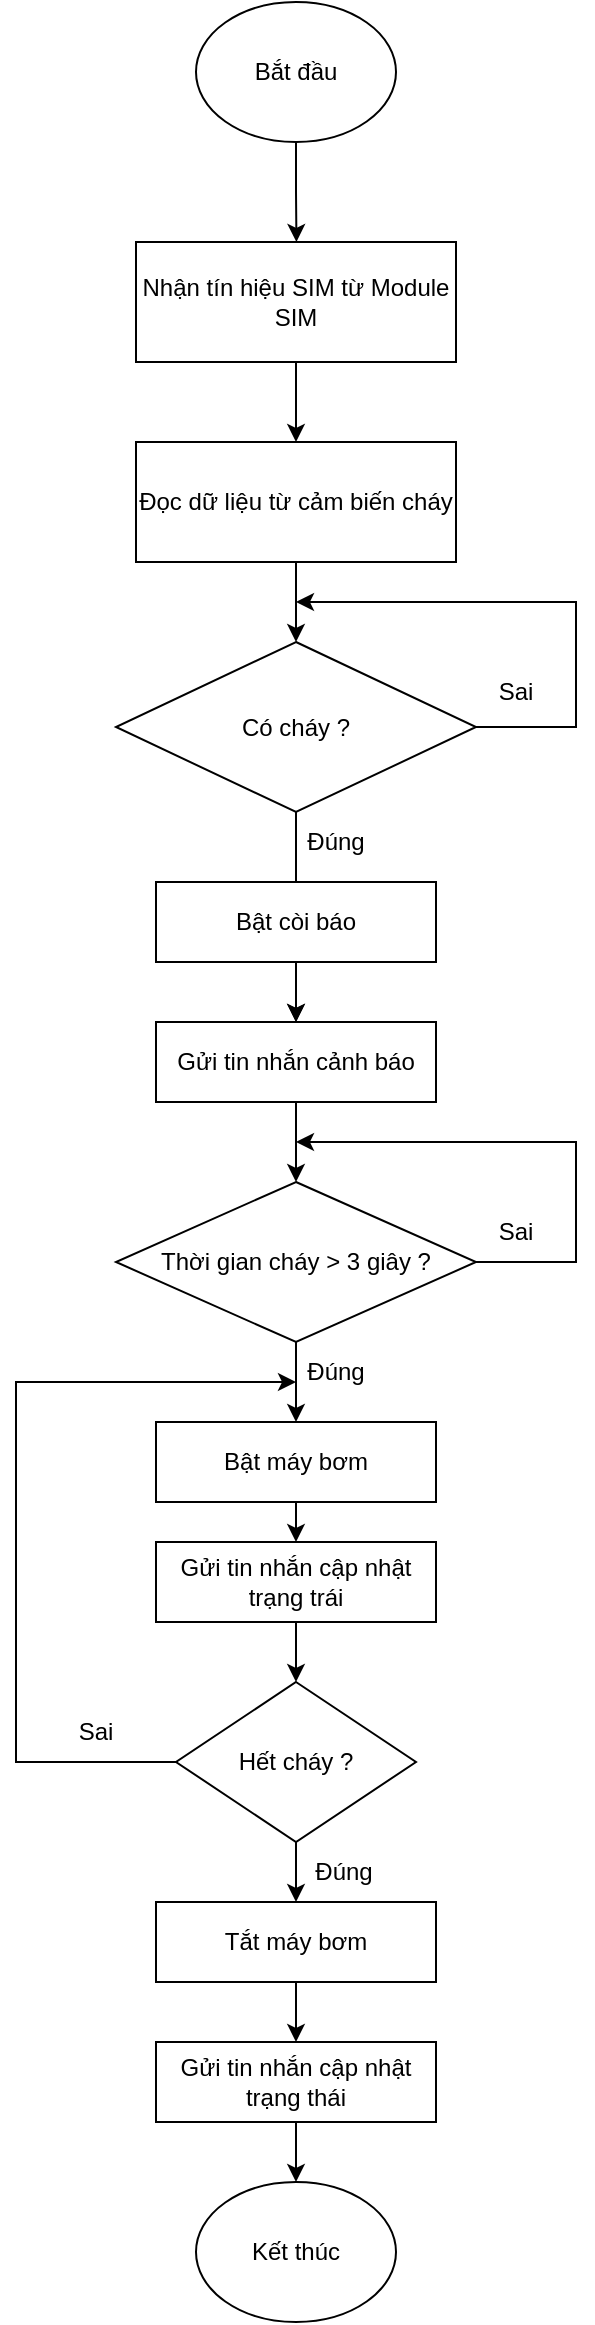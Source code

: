 <mxfile version="24.5.4" type="github">
  <diagram id="C5RBs43oDa-KdzZeNtuy" name="Page-1">
    <mxGraphModel dx="1035" dy="551" grid="1" gridSize="10" guides="1" tooltips="1" connect="1" arrows="1" fold="1" page="1" pageScale="1" pageWidth="827" pageHeight="1169" math="0" shadow="0">
      <root>
        <mxCell id="WIyWlLk6GJQsqaUBKTNV-0" />
        <mxCell id="WIyWlLk6GJQsqaUBKTNV-1" parent="WIyWlLk6GJQsqaUBKTNV-0" />
        <mxCell id="X9NlY2EqK_BSnwDNgWu7-51" style="edgeStyle=orthogonalEdgeStyle;rounded=0;orthogonalLoop=1;jettySize=auto;html=1;exitX=0.5;exitY=1;exitDx=0;exitDy=0;" parent="WIyWlLk6GJQsqaUBKTNV-1" source="X9NlY2EqK_BSnwDNgWu7-1" edge="1">
          <mxGeometry relative="1" as="geometry">
            <mxPoint x="360.222" y="120" as="targetPoint" />
          </mxGeometry>
        </mxCell>
        <mxCell id="X9NlY2EqK_BSnwDNgWu7-1" value="Bắt đầu" style="ellipse;whiteSpace=wrap;html=1;" parent="WIyWlLk6GJQsqaUBKTNV-1" vertex="1">
          <mxGeometry x="310" width="100" height="70" as="geometry" />
        </mxCell>
        <mxCell id="ITiGK6gSrckKvconHX2r-1" value="" style="edgeStyle=orthogonalEdgeStyle;rounded=0;orthogonalLoop=1;jettySize=auto;html=1;" edge="1" parent="WIyWlLk6GJQsqaUBKTNV-1" source="X9NlY2EqK_BSnwDNgWu7-2" target="X9NlY2EqK_BSnwDNgWu7-25">
          <mxGeometry relative="1" as="geometry" />
        </mxCell>
        <mxCell id="X9NlY2EqK_BSnwDNgWu7-2" value="Có cháy ?" style="rhombus;whiteSpace=wrap;html=1;" parent="WIyWlLk6GJQsqaUBKTNV-1" vertex="1">
          <mxGeometry x="270" y="320" width="180" height="85" as="geometry" />
        </mxCell>
        <mxCell id="X9NlY2EqK_BSnwDNgWu7-4" value="Đúng" style="text;html=1;align=center;verticalAlign=middle;whiteSpace=wrap;rounded=0;" parent="WIyWlLk6GJQsqaUBKTNV-1" vertex="1">
          <mxGeometry x="350" y="405" width="60" height="30" as="geometry" />
        </mxCell>
        <mxCell id="X9NlY2EqK_BSnwDNgWu7-6" value="Sai" style="text;html=1;align=center;verticalAlign=middle;whiteSpace=wrap;rounded=0;" parent="WIyWlLk6GJQsqaUBKTNV-1" vertex="1">
          <mxGeometry x="440" y="330" width="60" height="30" as="geometry" />
        </mxCell>
        <mxCell id="X9NlY2EqK_BSnwDNgWu7-56" style="edgeStyle=orthogonalEdgeStyle;rounded=0;orthogonalLoop=1;jettySize=auto;html=1;exitX=0.5;exitY=1;exitDx=0;exitDy=0;entryX=0.5;entryY=0;entryDx=0;entryDy=0;" parent="WIyWlLk6GJQsqaUBKTNV-1" source="X9NlY2EqK_BSnwDNgWu7-7" target="X9NlY2EqK_BSnwDNgWu7-25" edge="1">
          <mxGeometry relative="1" as="geometry" />
        </mxCell>
        <mxCell id="X9NlY2EqK_BSnwDNgWu7-7" value="Bật còi báo" style="rounded=0;whiteSpace=wrap;html=1;" parent="WIyWlLk6GJQsqaUBKTNV-1" vertex="1">
          <mxGeometry x="290" y="440" width="140" height="40" as="geometry" />
        </mxCell>
        <mxCell id="X9NlY2EqK_BSnwDNgWu7-64" style="edgeStyle=orthogonalEdgeStyle;rounded=0;orthogonalLoop=1;jettySize=auto;html=1;exitX=0.5;exitY=1;exitDx=0;exitDy=0;entryX=0.5;entryY=0;entryDx=0;entryDy=0;" parent="WIyWlLk6GJQsqaUBKTNV-1" source="X9NlY2EqK_BSnwDNgWu7-10" target="X9NlY2EqK_BSnwDNgWu7-13" edge="1">
          <mxGeometry relative="1" as="geometry" />
        </mxCell>
        <mxCell id="X9NlY2EqK_BSnwDNgWu7-10" value="Thời gian cháy &amp;gt; 3 giây ?" style="rhombus;whiteSpace=wrap;html=1;" parent="WIyWlLk6GJQsqaUBKTNV-1" vertex="1">
          <mxGeometry x="270" y="590" width="180" height="80" as="geometry" />
        </mxCell>
        <mxCell id="X9NlY2EqK_BSnwDNgWu7-60" style="edgeStyle=orthogonalEdgeStyle;rounded=0;orthogonalLoop=1;jettySize=auto;html=1;exitX=0.5;exitY=1;exitDx=0;exitDy=0;entryX=0.5;entryY=0;entryDx=0;entryDy=0;" parent="WIyWlLk6GJQsqaUBKTNV-1" source="X9NlY2EqK_BSnwDNgWu7-13" target="X9NlY2EqK_BSnwDNgWu7-41" edge="1">
          <mxGeometry relative="1" as="geometry" />
        </mxCell>
        <mxCell id="X9NlY2EqK_BSnwDNgWu7-13" value="Bật máy bơm" style="rounded=0;whiteSpace=wrap;html=1;" parent="WIyWlLk6GJQsqaUBKTNV-1" vertex="1">
          <mxGeometry x="290" y="710" width="140" height="40" as="geometry" />
        </mxCell>
        <mxCell id="X9NlY2EqK_BSnwDNgWu7-17" value="Kết thúc" style="ellipse;whiteSpace=wrap;html=1;" parent="WIyWlLk6GJQsqaUBKTNV-1" vertex="1">
          <mxGeometry x="310" y="1090" width="100" height="70" as="geometry" />
        </mxCell>
        <mxCell id="X9NlY2EqK_BSnwDNgWu7-49" value="" style="edgeStyle=orthogonalEdgeStyle;rounded=0;orthogonalLoop=1;jettySize=auto;html=1;" parent="WIyWlLk6GJQsqaUBKTNV-1" source="X9NlY2EqK_BSnwDNgWu7-18" edge="1">
          <mxGeometry relative="1" as="geometry">
            <mxPoint x="360" y="320" as="targetPoint" />
          </mxGeometry>
        </mxCell>
        <mxCell id="X9NlY2EqK_BSnwDNgWu7-18" value="Đọc dữ liệu từ cảm biến cháy" style="rounded=0;whiteSpace=wrap;html=1;" parent="WIyWlLk6GJQsqaUBKTNV-1" vertex="1">
          <mxGeometry x="280" y="220" width="160" height="60" as="geometry" />
        </mxCell>
        <mxCell id="X9NlY2EqK_BSnwDNgWu7-21" value="Nhận tín hiệu SIM từ Module SIM" style="rounded=0;whiteSpace=wrap;html=1;" parent="WIyWlLk6GJQsqaUBKTNV-1" vertex="1">
          <mxGeometry x="280" y="120" width="160" height="60" as="geometry" />
        </mxCell>
        <mxCell id="X9NlY2EqK_BSnwDNgWu7-23" value="" style="endArrow=classic;html=1;rounded=0;exitX=0.5;exitY=1;exitDx=0;exitDy=0;" parent="WIyWlLk6GJQsqaUBKTNV-1" source="X9NlY2EqK_BSnwDNgWu7-21" edge="1">
          <mxGeometry width="50" height="50" relative="1" as="geometry">
            <mxPoint x="390" y="270" as="sourcePoint" />
            <mxPoint x="360" y="220" as="targetPoint" />
          </mxGeometry>
        </mxCell>
        <mxCell id="X9NlY2EqK_BSnwDNgWu7-25" value="Gửi tin nhắn cảnh báo" style="rounded=0;whiteSpace=wrap;html=1;" parent="WIyWlLk6GJQsqaUBKTNV-1" vertex="1">
          <mxGeometry x="290" y="510" width="140" height="40" as="geometry" />
        </mxCell>
        <mxCell id="X9NlY2EqK_BSnwDNgWu7-28" value="Đúng" style="text;html=1;align=center;verticalAlign=middle;whiteSpace=wrap;rounded=0;" parent="WIyWlLk6GJQsqaUBKTNV-1" vertex="1">
          <mxGeometry x="350" y="670" width="60" height="30" as="geometry" />
        </mxCell>
        <mxCell id="X9NlY2EqK_BSnwDNgWu7-31" value="Sai" style="text;html=1;align=center;verticalAlign=middle;whiteSpace=wrap;rounded=0;" parent="WIyWlLk6GJQsqaUBKTNV-1" vertex="1">
          <mxGeometry x="440" y="600" width="60" height="30" as="geometry" />
        </mxCell>
        <mxCell id="X9NlY2EqK_BSnwDNgWu7-61" style="edgeStyle=orthogonalEdgeStyle;rounded=0;orthogonalLoop=1;jettySize=auto;html=1;exitX=0.5;exitY=1;exitDx=0;exitDy=0;entryX=0.5;entryY=0;entryDx=0;entryDy=0;" parent="WIyWlLk6GJQsqaUBKTNV-1" source="X9NlY2EqK_BSnwDNgWu7-32" target="X9NlY2EqK_BSnwDNgWu7-34" edge="1">
          <mxGeometry relative="1" as="geometry" />
        </mxCell>
        <mxCell id="X9NlY2EqK_BSnwDNgWu7-67" style="edgeStyle=orthogonalEdgeStyle;rounded=0;orthogonalLoop=1;jettySize=auto;html=1;exitX=0;exitY=0.5;exitDx=0;exitDy=0;" parent="WIyWlLk6GJQsqaUBKTNV-1" edge="1">
          <mxGeometry relative="1" as="geometry">
            <mxPoint x="360" y="690" as="targetPoint" />
            <mxPoint x="305.0" y="880" as="sourcePoint" />
            <Array as="points">
              <mxPoint x="220" y="880" />
              <mxPoint x="220" y="690" />
            </Array>
          </mxGeometry>
        </mxCell>
        <mxCell id="X9NlY2EqK_BSnwDNgWu7-32" value="Hết cháy ?" style="rhombus;whiteSpace=wrap;html=1;" parent="WIyWlLk6GJQsqaUBKTNV-1" vertex="1">
          <mxGeometry x="300" y="840" width="120" height="80" as="geometry" />
        </mxCell>
        <mxCell id="X9NlY2EqK_BSnwDNgWu7-68" style="edgeStyle=orthogonalEdgeStyle;rounded=0;orthogonalLoop=1;jettySize=auto;html=1;exitX=0.5;exitY=1;exitDx=0;exitDy=0;entryX=0.5;entryY=0;entryDx=0;entryDy=0;" parent="WIyWlLk6GJQsqaUBKTNV-1" source="X9NlY2EqK_BSnwDNgWu7-34" target="X9NlY2EqK_BSnwDNgWu7-43" edge="1">
          <mxGeometry relative="1" as="geometry" />
        </mxCell>
        <mxCell id="X9NlY2EqK_BSnwDNgWu7-34" value="Tắt máy bơm" style="rounded=0;whiteSpace=wrap;html=1;" parent="WIyWlLk6GJQsqaUBKTNV-1" vertex="1">
          <mxGeometry x="290" y="950" width="140" height="40" as="geometry" />
        </mxCell>
        <mxCell id="X9NlY2EqK_BSnwDNgWu7-36" value="Đúng" style="text;html=1;align=center;verticalAlign=middle;whiteSpace=wrap;rounded=0;" parent="WIyWlLk6GJQsqaUBKTNV-1" vertex="1">
          <mxGeometry x="354" y="920" width="60" height="30" as="geometry" />
        </mxCell>
        <mxCell id="X9NlY2EqK_BSnwDNgWu7-38" value="Sai" style="text;html=1;align=center;verticalAlign=middle;whiteSpace=wrap;rounded=0;" parent="WIyWlLk6GJQsqaUBKTNV-1" vertex="1">
          <mxGeometry x="230" y="850" width="60" height="30" as="geometry" />
        </mxCell>
        <mxCell id="X9NlY2EqK_BSnwDNgWu7-40" value="" style="endArrow=classic;html=1;rounded=0;exitX=0.5;exitY=1;exitDx=0;exitDy=0;" parent="WIyWlLk6GJQsqaUBKTNV-1" source="X9NlY2EqK_BSnwDNgWu7-25" edge="1">
          <mxGeometry width="50" height="50" relative="1" as="geometry">
            <mxPoint x="320" y="760" as="sourcePoint" />
            <mxPoint x="360" y="590" as="targetPoint" />
          </mxGeometry>
        </mxCell>
        <mxCell id="X9NlY2EqK_BSnwDNgWu7-46" style="edgeStyle=orthogonalEdgeStyle;rounded=0;orthogonalLoop=1;jettySize=auto;html=1;exitX=0.5;exitY=1;exitDx=0;exitDy=0;entryX=0.5;entryY=0;entryDx=0;entryDy=0;" parent="WIyWlLk6GJQsqaUBKTNV-1" source="X9NlY2EqK_BSnwDNgWu7-41" target="X9NlY2EqK_BSnwDNgWu7-32" edge="1">
          <mxGeometry relative="1" as="geometry" />
        </mxCell>
        <mxCell id="X9NlY2EqK_BSnwDNgWu7-41" value="Gửi tin nhắn cập nhật trạng trái" style="rounded=0;whiteSpace=wrap;html=1;" parent="WIyWlLk6GJQsqaUBKTNV-1" vertex="1">
          <mxGeometry x="290" y="770" width="140" height="40" as="geometry" />
        </mxCell>
        <mxCell id="X9NlY2EqK_BSnwDNgWu7-70" style="edgeStyle=orthogonalEdgeStyle;rounded=0;orthogonalLoop=1;jettySize=auto;html=1;exitX=0.5;exitY=1;exitDx=0;exitDy=0;entryX=0.5;entryY=0;entryDx=0;entryDy=0;" parent="WIyWlLk6GJQsqaUBKTNV-1" source="X9NlY2EqK_BSnwDNgWu7-43" target="X9NlY2EqK_BSnwDNgWu7-17" edge="1">
          <mxGeometry relative="1" as="geometry" />
        </mxCell>
        <mxCell id="X9NlY2EqK_BSnwDNgWu7-43" value="Gửi tin nhắn cập nhật trạng thái" style="rounded=0;whiteSpace=wrap;html=1;" parent="WIyWlLk6GJQsqaUBKTNV-1" vertex="1">
          <mxGeometry x="290" y="1020" width="140" height="40" as="geometry" />
        </mxCell>
        <mxCell id="X9NlY2EqK_BSnwDNgWu7-57" style="edgeStyle=orthogonalEdgeStyle;rounded=0;orthogonalLoop=1;jettySize=auto;html=1;exitX=1;exitY=0.5;exitDx=0;exitDy=0;" parent="WIyWlLk6GJQsqaUBKTNV-1" source="X9NlY2EqK_BSnwDNgWu7-2" edge="1">
          <mxGeometry relative="1" as="geometry">
            <mxPoint x="360" y="300" as="targetPoint" />
            <Array as="points">
              <mxPoint x="500" y="363" />
              <mxPoint x="500" y="300" />
            </Array>
          </mxGeometry>
        </mxCell>
        <mxCell id="ITiGK6gSrckKvconHX2r-2" value="" style="endArrow=classic;html=1;rounded=0;exitX=1;exitY=0.5;exitDx=0;exitDy=0;" edge="1" parent="WIyWlLk6GJQsqaUBKTNV-1" source="X9NlY2EqK_BSnwDNgWu7-10">
          <mxGeometry width="50" height="50" relative="1" as="geometry">
            <mxPoint x="270" y="660" as="sourcePoint" />
            <mxPoint x="360" y="570" as="targetPoint" />
            <Array as="points">
              <mxPoint x="500" y="630" />
              <mxPoint x="500" y="590" />
              <mxPoint x="500" y="570" />
            </Array>
          </mxGeometry>
        </mxCell>
      </root>
    </mxGraphModel>
  </diagram>
</mxfile>
